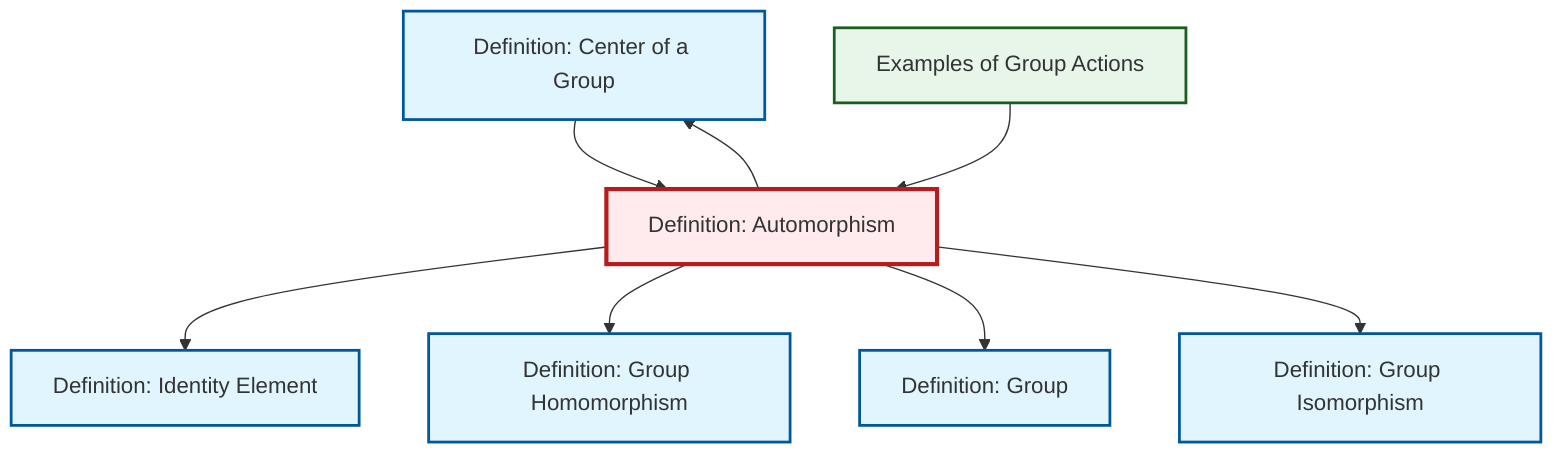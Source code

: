 graph TD
    classDef definition fill:#e1f5fe,stroke:#01579b,stroke-width:2px
    classDef theorem fill:#f3e5f5,stroke:#4a148c,stroke-width:2px
    classDef axiom fill:#fff3e0,stroke:#e65100,stroke-width:2px
    classDef example fill:#e8f5e9,stroke:#1b5e20,stroke-width:2px
    classDef current fill:#ffebee,stroke:#b71c1c,stroke-width:3px
    def-group["Definition: Group"]:::definition
    def-center-of-group["Definition: Center of a Group"]:::definition
    def-isomorphism["Definition: Group Isomorphism"]:::definition
    def-homomorphism["Definition: Group Homomorphism"]:::definition
    def-identity-element["Definition: Identity Element"]:::definition
    def-automorphism["Definition: Automorphism"]:::definition
    ex-group-action-examples["Examples of Group Actions"]:::example
    def-automorphism --> def-identity-element
    def-automorphism --> def-homomorphism
    def-automorphism --> def-group
    def-center-of-group --> def-automorphism
    def-automorphism --> def-isomorphism
    ex-group-action-examples --> def-automorphism
    def-automorphism --> def-center-of-group
    class def-automorphism current